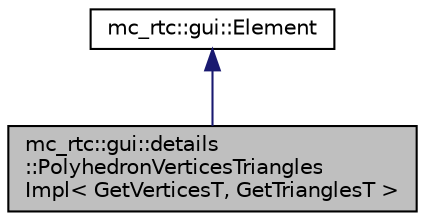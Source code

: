 digraph "mc_rtc::gui::details::PolyhedronVerticesTrianglesImpl&lt; GetVerticesT, GetTrianglesT &gt;"
{
 // INTERACTIVE_SVG=YES
 // LATEX_PDF_SIZE
  edge [fontname="Helvetica",fontsize="10",labelfontname="Helvetica",labelfontsize="10"];
  node [fontname="Helvetica",fontsize="10",shape=record];
  Node1 [label="mc_rtc::gui::details\l::PolyhedronVerticesTriangles\lImpl\< GetVerticesT, GetTrianglesT \>",height=0.2,width=0.4,color="black", fillcolor="grey75", style="filled", fontcolor="black",tooltip=" "];
  Node2 -> Node1 [dir="back",color="midnightblue",fontsize="10",style="solid",fontname="Helvetica"];
  Node2 [label="mc_rtc::gui::Element",height=0.2,width=0.4,color="black", fillcolor="white", style="filled",URL="$structmc__rtc_1_1gui_1_1Element.html",tooltip=" "];
}
